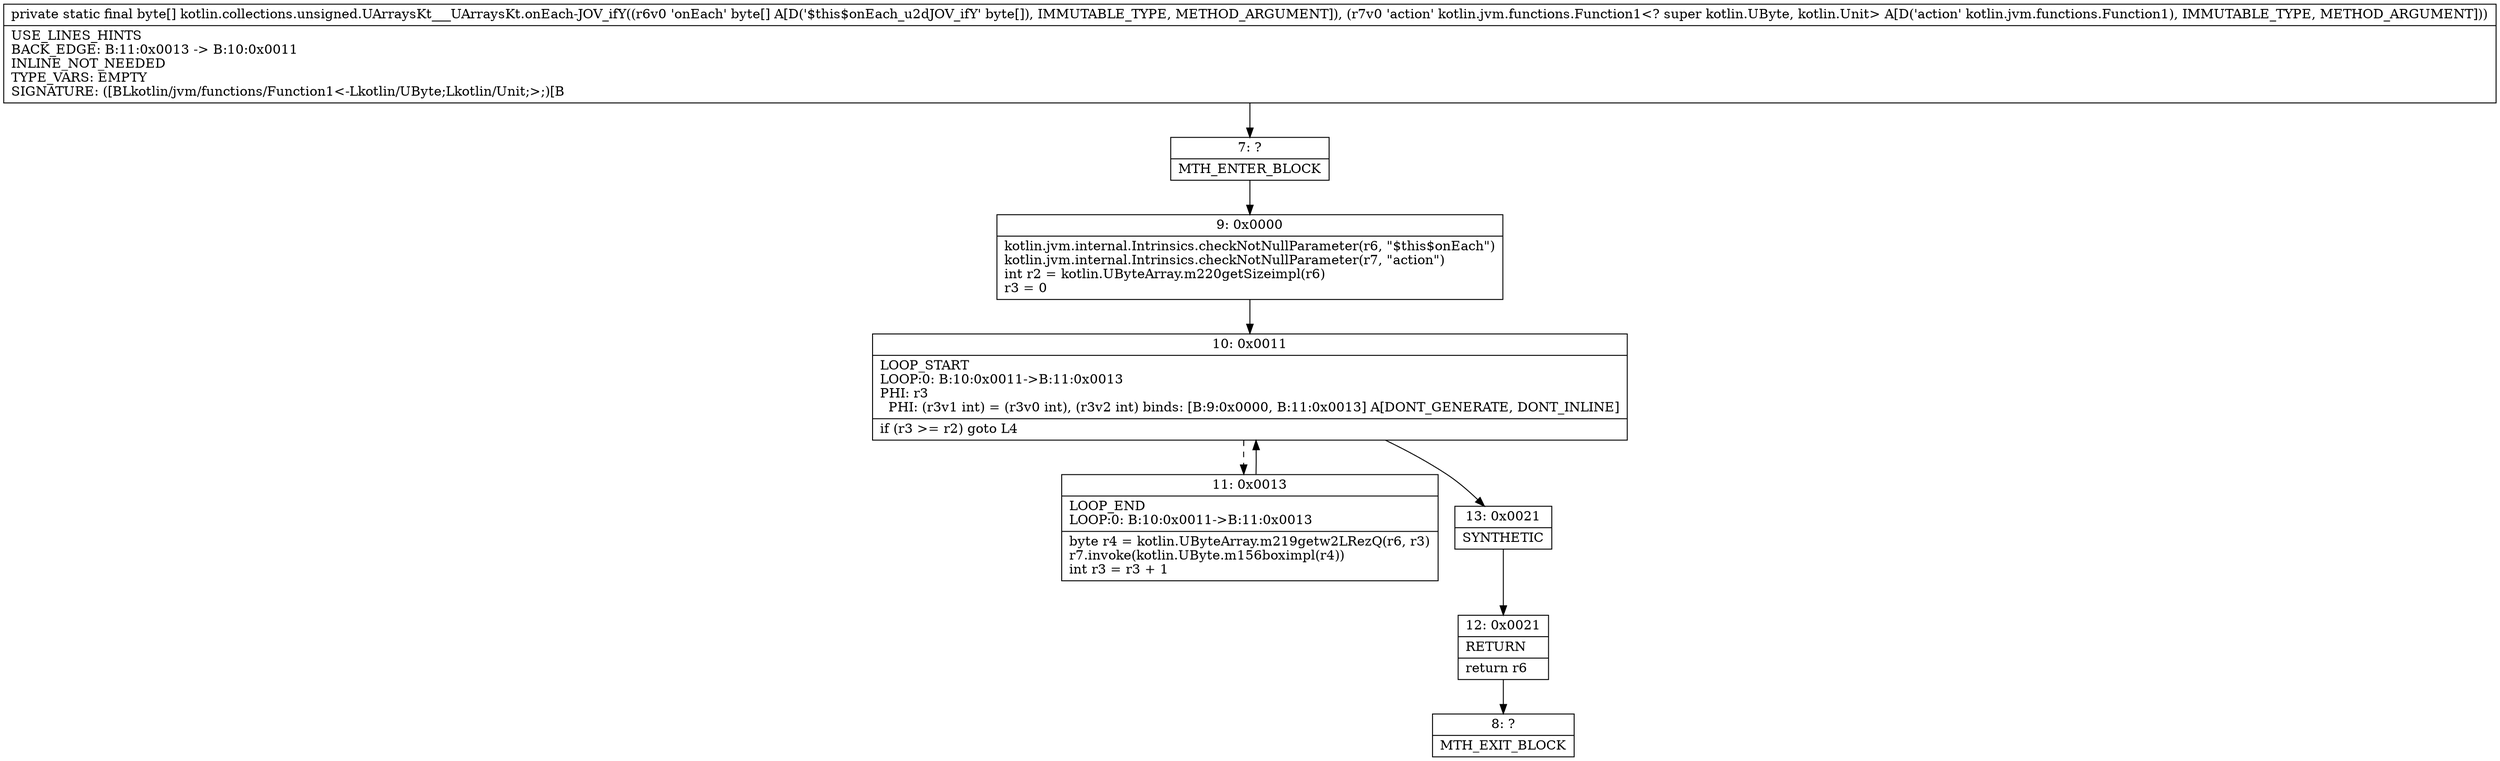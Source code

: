 digraph "CFG forkotlin.collections.unsigned.UArraysKt___UArraysKt.onEach\-JOV_ifY([BLkotlin\/jvm\/functions\/Function1;)[B" {
Node_7 [shape=record,label="{7\:\ ?|MTH_ENTER_BLOCK\l}"];
Node_9 [shape=record,label="{9\:\ 0x0000|kotlin.jvm.internal.Intrinsics.checkNotNullParameter(r6, \"$this$onEach\")\lkotlin.jvm.internal.Intrinsics.checkNotNullParameter(r7, \"action\")\lint r2 = kotlin.UByteArray.m220getSizeimpl(r6)\lr3 = 0\l}"];
Node_10 [shape=record,label="{10\:\ 0x0011|LOOP_START\lLOOP:0: B:10:0x0011\-\>B:11:0x0013\lPHI: r3 \l  PHI: (r3v1 int) = (r3v0 int), (r3v2 int) binds: [B:9:0x0000, B:11:0x0013] A[DONT_GENERATE, DONT_INLINE]\l|if (r3 \>= r2) goto L4\l}"];
Node_11 [shape=record,label="{11\:\ 0x0013|LOOP_END\lLOOP:0: B:10:0x0011\-\>B:11:0x0013\l|byte r4 = kotlin.UByteArray.m219getw2LRezQ(r6, r3)\lr7.invoke(kotlin.UByte.m156boximpl(r4))\lint r3 = r3 + 1\l}"];
Node_13 [shape=record,label="{13\:\ 0x0021|SYNTHETIC\l}"];
Node_12 [shape=record,label="{12\:\ 0x0021|RETURN\l|return r6\l}"];
Node_8 [shape=record,label="{8\:\ ?|MTH_EXIT_BLOCK\l}"];
MethodNode[shape=record,label="{private static final byte[] kotlin.collections.unsigned.UArraysKt___UArraysKt.onEach\-JOV_ifY((r6v0 'onEach' byte[] A[D('$this$onEach_u2dJOV_ifY' byte[]), IMMUTABLE_TYPE, METHOD_ARGUMENT]), (r7v0 'action' kotlin.jvm.functions.Function1\<? super kotlin.UByte, kotlin.Unit\> A[D('action' kotlin.jvm.functions.Function1), IMMUTABLE_TYPE, METHOD_ARGUMENT]))  | USE_LINES_HINTS\lBACK_EDGE: B:11:0x0013 \-\> B:10:0x0011\lINLINE_NOT_NEEDED\lTYPE_VARS: EMPTY\lSIGNATURE: ([BLkotlin\/jvm\/functions\/Function1\<\-Lkotlin\/UByte;Lkotlin\/Unit;\>;)[B\l}"];
MethodNode -> Node_7;Node_7 -> Node_9;
Node_9 -> Node_10;
Node_10 -> Node_11[style=dashed];
Node_10 -> Node_13;
Node_11 -> Node_10;
Node_13 -> Node_12;
Node_12 -> Node_8;
}

